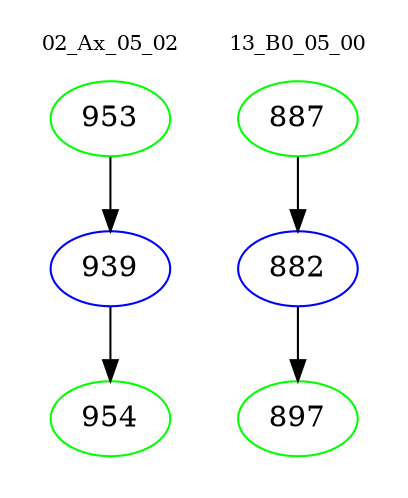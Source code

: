 digraph{
subgraph cluster_0 {
color = white
label = "02_Ax_05_02";
fontsize=10;
T0_953 [label="953", color="green"]
T0_953 -> T0_939 [color="black"]
T0_939 [label="939", color="blue"]
T0_939 -> T0_954 [color="black"]
T0_954 [label="954", color="green"]
}
subgraph cluster_1 {
color = white
label = "13_B0_05_00";
fontsize=10;
T1_887 [label="887", color="green"]
T1_887 -> T1_882 [color="black"]
T1_882 [label="882", color="blue"]
T1_882 -> T1_897 [color="black"]
T1_897 [label="897", color="green"]
}
}
